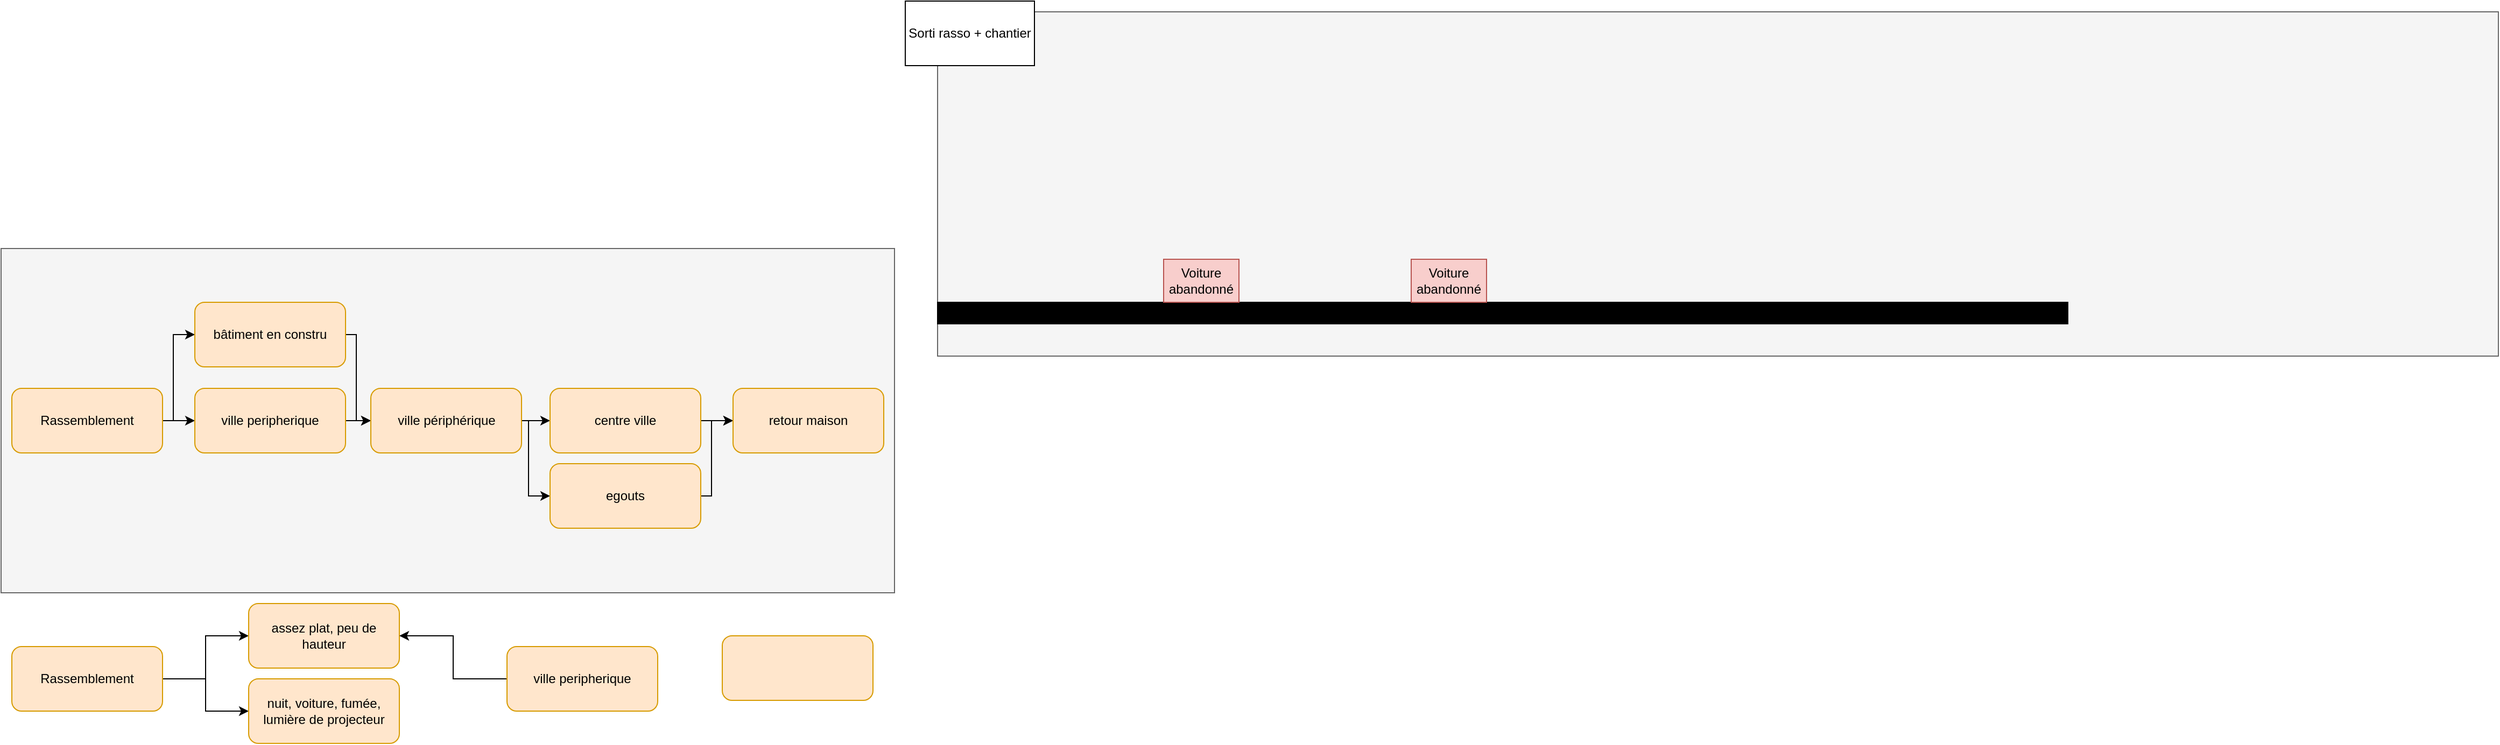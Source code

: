 <mxfile version="18.1.1" type="device"><diagram id="Gm-pAIFPIaNMMW7G4f3_" name="Page-1"><mxGraphModel dx="1240" dy="691" grid="1" gridSize="10" guides="1" tooltips="1" connect="1" arrows="1" fold="1" page="1" pageScale="1" pageWidth="827" pageHeight="1169" math="0" shadow="0"><root><mxCell id="0"/><mxCell id="1" parent="0"/><mxCell id="ARsOUILc_34pG1DixEo3-1" value="" style="rounded=0;whiteSpace=wrap;html=1;fillColor=#f5f5f5;fontColor=#333333;strokeColor=#666666;" parent="1" vertex="1"><mxGeometry y="240" width="830" height="320" as="geometry"/></mxCell><mxCell id="ARsOUILc_34pG1DixEo3-9" style="edgeStyle=orthogonalEdgeStyle;rounded=0;orthogonalLoop=1;jettySize=auto;html=1;entryX=0;entryY=0.5;entryDx=0;entryDy=0;" parent="1" source="ARsOUILc_34pG1DixEo3-2" target="ARsOUILc_34pG1DixEo3-3" edge="1"><mxGeometry relative="1" as="geometry"/></mxCell><mxCell id="ARsOUILc_34pG1DixEo3-10" style="edgeStyle=orthogonalEdgeStyle;rounded=0;orthogonalLoop=1;jettySize=auto;html=1;entryX=0;entryY=0.5;entryDx=0;entryDy=0;" parent="1" source="ARsOUILc_34pG1DixEo3-2" target="ARsOUILc_34pG1DixEo3-4" edge="1"><mxGeometry relative="1" as="geometry"><Array as="points"><mxPoint x="160" y="400"/><mxPoint x="160" y="320"/></Array></mxGeometry></mxCell><mxCell id="ARsOUILc_34pG1DixEo3-2" value="Rassemblement" style="rounded=1;whiteSpace=wrap;html=1;fillColor=#ffe6cc;strokeColor=#d79b00;gradientColor=none;" parent="1" vertex="1"><mxGeometry x="10" y="370" width="140" height="60" as="geometry"/></mxCell><mxCell id="ARsOUILc_34pG1DixEo3-11" style="edgeStyle=orthogonalEdgeStyle;rounded=0;orthogonalLoop=1;jettySize=auto;html=1;entryX=0;entryY=0.5;entryDx=0;entryDy=0;" parent="1" source="ARsOUILc_34pG1DixEo3-3" target="ARsOUILc_34pG1DixEo3-5" edge="1"><mxGeometry relative="1" as="geometry"/></mxCell><mxCell id="ARsOUILc_34pG1DixEo3-3" value="ville peripherique" style="rounded=1;whiteSpace=wrap;html=1;fillColor=#ffe6cc;strokeColor=#d79b00;gradientColor=none;" parent="1" vertex="1"><mxGeometry x="180" y="370" width="140" height="60" as="geometry"/></mxCell><mxCell id="ARsOUILc_34pG1DixEo3-12" style="edgeStyle=orthogonalEdgeStyle;rounded=0;orthogonalLoop=1;jettySize=auto;html=1;entryX=0;entryY=0.5;entryDx=0;entryDy=0;" parent="1" source="ARsOUILc_34pG1DixEo3-4" target="ARsOUILc_34pG1DixEo3-5" edge="1"><mxGeometry relative="1" as="geometry"><Array as="points"><mxPoint x="330" y="320"/><mxPoint x="330" y="400"/></Array></mxGeometry></mxCell><mxCell id="ARsOUILc_34pG1DixEo3-4" value="bâtiment en constru" style="rounded=1;whiteSpace=wrap;html=1;fillColor=#ffe6cc;strokeColor=#d79b00;gradientColor=none;" parent="1" vertex="1"><mxGeometry x="180" y="290" width="140" height="60" as="geometry"/></mxCell><mxCell id="ARsOUILc_34pG1DixEo3-13" style="edgeStyle=orthogonalEdgeStyle;rounded=0;orthogonalLoop=1;jettySize=auto;html=1;entryX=0;entryY=0.5;entryDx=0;entryDy=0;" parent="1" source="ARsOUILc_34pG1DixEo3-5" target="ARsOUILc_34pG1DixEo3-6" edge="1"><mxGeometry relative="1" as="geometry"/></mxCell><mxCell id="ARsOUILc_34pG1DixEo3-14" style="edgeStyle=orthogonalEdgeStyle;rounded=0;orthogonalLoop=1;jettySize=auto;html=1;entryX=0;entryY=0.5;entryDx=0;entryDy=0;" parent="1" source="ARsOUILc_34pG1DixEo3-5" target="ARsOUILc_34pG1DixEo3-7" edge="1"><mxGeometry relative="1" as="geometry"><Array as="points"><mxPoint x="490" y="400"/><mxPoint x="490" y="470"/></Array></mxGeometry></mxCell><mxCell id="ARsOUILc_34pG1DixEo3-5" value="ville périphérique" style="rounded=1;whiteSpace=wrap;html=1;fillColor=#ffe6cc;strokeColor=#d79b00;gradientColor=none;" parent="1" vertex="1"><mxGeometry x="343.5" y="370" width="140" height="60" as="geometry"/></mxCell><mxCell id="ARsOUILc_34pG1DixEo3-15" style="edgeStyle=orthogonalEdgeStyle;rounded=0;orthogonalLoop=1;jettySize=auto;html=1;entryX=0;entryY=0.5;entryDx=0;entryDy=0;" parent="1" source="ARsOUILc_34pG1DixEo3-6" target="ARsOUILc_34pG1DixEo3-8" edge="1"><mxGeometry relative="1" as="geometry"/></mxCell><mxCell id="ARsOUILc_34pG1DixEo3-6" value="centre ville" style="rounded=1;whiteSpace=wrap;html=1;fillColor=#ffe6cc;strokeColor=#d79b00;gradientColor=none;" parent="1" vertex="1"><mxGeometry x="510" y="370" width="140" height="60" as="geometry"/></mxCell><mxCell id="ARsOUILc_34pG1DixEo3-17" style="edgeStyle=orthogonalEdgeStyle;rounded=0;orthogonalLoop=1;jettySize=auto;html=1;entryX=0;entryY=0.5;entryDx=0;entryDy=0;" parent="1" source="ARsOUILc_34pG1DixEo3-7" target="ARsOUILc_34pG1DixEo3-8" edge="1"><mxGeometry relative="1" as="geometry"><Array as="points"><mxPoint x="660" y="470"/><mxPoint x="660" y="400"/></Array></mxGeometry></mxCell><mxCell id="ARsOUILc_34pG1DixEo3-7" value="egouts" style="rounded=1;whiteSpace=wrap;html=1;fillColor=#ffe6cc;strokeColor=#d79b00;gradientColor=none;" parent="1" vertex="1"><mxGeometry x="510" y="440" width="140" height="60" as="geometry"/></mxCell><mxCell id="ARsOUILc_34pG1DixEo3-8" value="retour maison" style="rounded=1;whiteSpace=wrap;html=1;fillColor=#ffe6cc;strokeColor=#d79b00;gradientColor=none;" parent="1" vertex="1"><mxGeometry x="680" y="370" width="140" height="60" as="geometry"/></mxCell><mxCell id="ARsOUILc_34pG1DixEo3-31" style="edgeStyle=orthogonalEdgeStyle;rounded=0;orthogonalLoop=1;jettySize=auto;html=1;" parent="1" source="ARsOUILc_34pG1DixEo3-18" target="ARsOUILc_34pG1DixEo3-23" edge="1"><mxGeometry relative="1" as="geometry"><Array as="points"><mxPoint x="190" y="640"/><mxPoint x="190" y="600"/></Array></mxGeometry></mxCell><mxCell id="ARsOUILc_34pG1DixEo3-32" style="edgeStyle=orthogonalEdgeStyle;rounded=0;orthogonalLoop=1;jettySize=auto;html=1;" parent="1" source="ARsOUILc_34pG1DixEo3-18" target="ARsOUILc_34pG1DixEo3-25" edge="1"><mxGeometry relative="1" as="geometry"/></mxCell><mxCell id="ARsOUILc_34pG1DixEo3-18" value="Rassemblement" style="rounded=1;whiteSpace=wrap;html=1;fillColor=#ffe6cc;strokeColor=#d79b00;gradientColor=none;" parent="1" vertex="1"><mxGeometry x="10" y="610" width="140" height="60" as="geometry"/></mxCell><mxCell id="ARsOUILc_34pG1DixEo3-23" value="assez plat, peu de hauteur" style="rounded=1;whiteSpace=wrap;html=1;fillColor=#ffe6cc;strokeColor=#d79b00;gradientColor=none;" parent="1" vertex="1"><mxGeometry x="230" y="570" width="140" height="60" as="geometry"/></mxCell><mxCell id="ARsOUILc_34pG1DixEo3-25" value="nuit, voiture, fumée, lumière de projecteur" style="rounded=1;whiteSpace=wrap;html=1;fillColor=#ffe6cc;strokeColor=#d79b00;gradientColor=none;" parent="1" vertex="1"><mxGeometry x="230" y="640" width="140" height="60" as="geometry"/></mxCell><mxCell id="ARsOUILc_34pG1DixEo3-28" style="edgeStyle=orthogonalEdgeStyle;rounded=0;orthogonalLoop=1;jettySize=auto;html=1;entryX=1;entryY=0.5;entryDx=0;entryDy=0;" parent="1" source="ARsOUILc_34pG1DixEo3-27" target="ARsOUILc_34pG1DixEo3-23" edge="1"><mxGeometry relative="1" as="geometry"/></mxCell><mxCell id="ARsOUILc_34pG1DixEo3-27" value="ville peripherique" style="rounded=1;whiteSpace=wrap;html=1;fillColor=#ffe6cc;strokeColor=#d79b00;gradientColor=none;" parent="1" vertex="1"><mxGeometry x="470" y="610" width="140" height="60" as="geometry"/></mxCell><mxCell id="ARsOUILc_34pG1DixEo3-30" value="" style="rounded=1;whiteSpace=wrap;html=1;fillColor=#ffe6cc;strokeColor=#d79b00;gradientColor=none;" parent="1" vertex="1"><mxGeometry x="670" y="600" width="140" height="60" as="geometry"/></mxCell><mxCell id="R0LI2VIq9Z3KIoybyfv--1" value="" style="rounded=0;whiteSpace=wrap;html=1;fillColor=#f5f5f5;fontColor=#333333;strokeColor=#666666;" vertex="1" parent="1"><mxGeometry x="870" y="20" width="1450" height="320" as="geometry"/></mxCell><mxCell id="R0LI2VIq9Z3KIoybyfv--2" value="Sorti rasso + chantier" style="rounded=0;whiteSpace=wrap;html=1;" vertex="1" parent="1"><mxGeometry x="840" y="10" width="120" height="60" as="geometry"/></mxCell><mxCell id="R0LI2VIq9Z3KIoybyfv--3" value="" style="rounded=0;whiteSpace=wrap;html=1;fillColor=#000000;" vertex="1" parent="1"><mxGeometry x="870" y="290" width="1050" height="20" as="geometry"/></mxCell><mxCell id="R0LI2VIq9Z3KIoybyfv--4" value="Voiture abandonné" style="rounded=0;whiteSpace=wrap;html=1;fillColor=#f8cecc;strokeColor=#b85450;" vertex="1" parent="1"><mxGeometry x="1080" y="250" width="70" height="40" as="geometry"/></mxCell><mxCell id="R0LI2VIq9Z3KIoybyfv--5" value="Voiture abandonné" style="rounded=0;whiteSpace=wrap;html=1;fillColor=#f8cecc;strokeColor=#b85450;" vertex="1" parent="1"><mxGeometry x="1310" y="250" width="70" height="40" as="geometry"/></mxCell></root></mxGraphModel></diagram></mxfile>